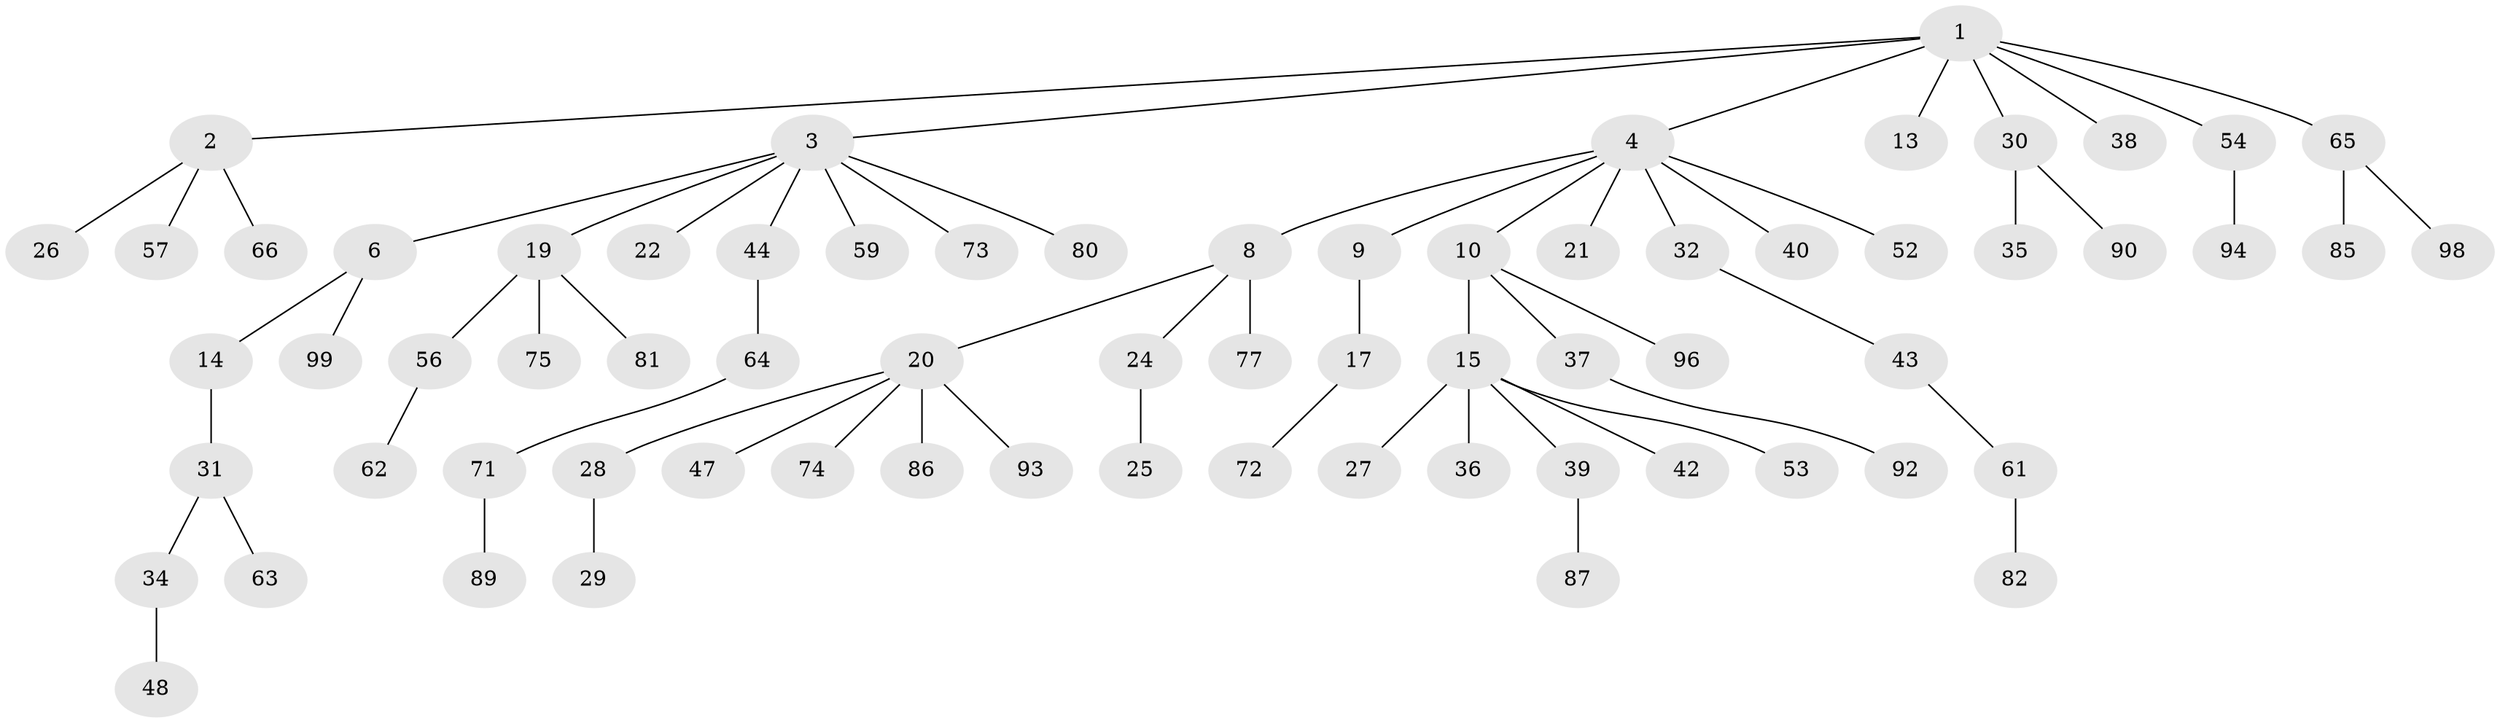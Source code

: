 // Generated by graph-tools (version 1.1) at 2025/52/02/27/25 19:52:11]
// undirected, 69 vertices, 68 edges
graph export_dot {
graph [start="1"]
  node [color=gray90,style=filled];
  1 [super="+84"];
  2 [super="+7"];
  3 [super="+16"];
  4 [super="+5"];
  6 [super="+70"];
  8 [super="+11"];
  9 [super="+18"];
  10 [super="+12"];
  13 [super="+68"];
  14;
  15 [super="+23"];
  17;
  19 [super="+46"];
  20 [super="+49"];
  21 [super="+83"];
  22;
  24 [super="+55"];
  25 [super="+60"];
  26 [super="+41"];
  27;
  28 [super="+33"];
  29 [super="+50"];
  30 [super="+79"];
  31 [super="+45"];
  32;
  34;
  35 [super="+67"];
  36 [super="+58"];
  37 [super="+78"];
  38;
  39 [super="+51"];
  40 [super="+91"];
  42;
  43 [super="+97"];
  44;
  47;
  48;
  52;
  53;
  54 [super="+69"];
  56 [super="+100"];
  57 [super="+76"];
  59;
  61;
  62;
  63;
  64;
  65;
  66 [super="+95"];
  71 [super="+88"];
  72;
  73;
  74;
  75;
  77;
  80;
  81;
  82;
  85 [super="+101"];
  86;
  87;
  89;
  90;
  92;
  93;
  94;
  96;
  98;
  99;
  1 -- 2;
  1 -- 3;
  1 -- 4;
  1 -- 13;
  1 -- 30;
  1 -- 38;
  1 -- 54;
  1 -- 65;
  2 -- 26;
  2 -- 57;
  2 -- 66;
  3 -- 6;
  3 -- 73;
  3 -- 80;
  3 -- 19;
  3 -- 22;
  3 -- 59;
  3 -- 44;
  4 -- 8;
  4 -- 9;
  4 -- 32;
  4 -- 40;
  4 -- 52;
  4 -- 10;
  4 -- 21;
  6 -- 14;
  6 -- 99;
  8 -- 77;
  8 -- 24;
  8 -- 20;
  9 -- 17;
  10 -- 96;
  10 -- 37;
  10 -- 15;
  14 -- 31;
  15 -- 36;
  15 -- 53;
  15 -- 39;
  15 -- 42;
  15 -- 27;
  17 -- 72;
  19 -- 56;
  19 -- 75;
  19 -- 81;
  20 -- 28;
  20 -- 47;
  20 -- 74;
  20 -- 86;
  20 -- 93;
  24 -- 25;
  28 -- 29;
  30 -- 35;
  30 -- 90;
  31 -- 34;
  31 -- 63;
  32 -- 43;
  34 -- 48;
  37 -- 92;
  39 -- 87;
  43 -- 61;
  44 -- 64;
  54 -- 94;
  56 -- 62;
  61 -- 82;
  64 -- 71;
  65 -- 85;
  65 -- 98;
  71 -- 89;
}
